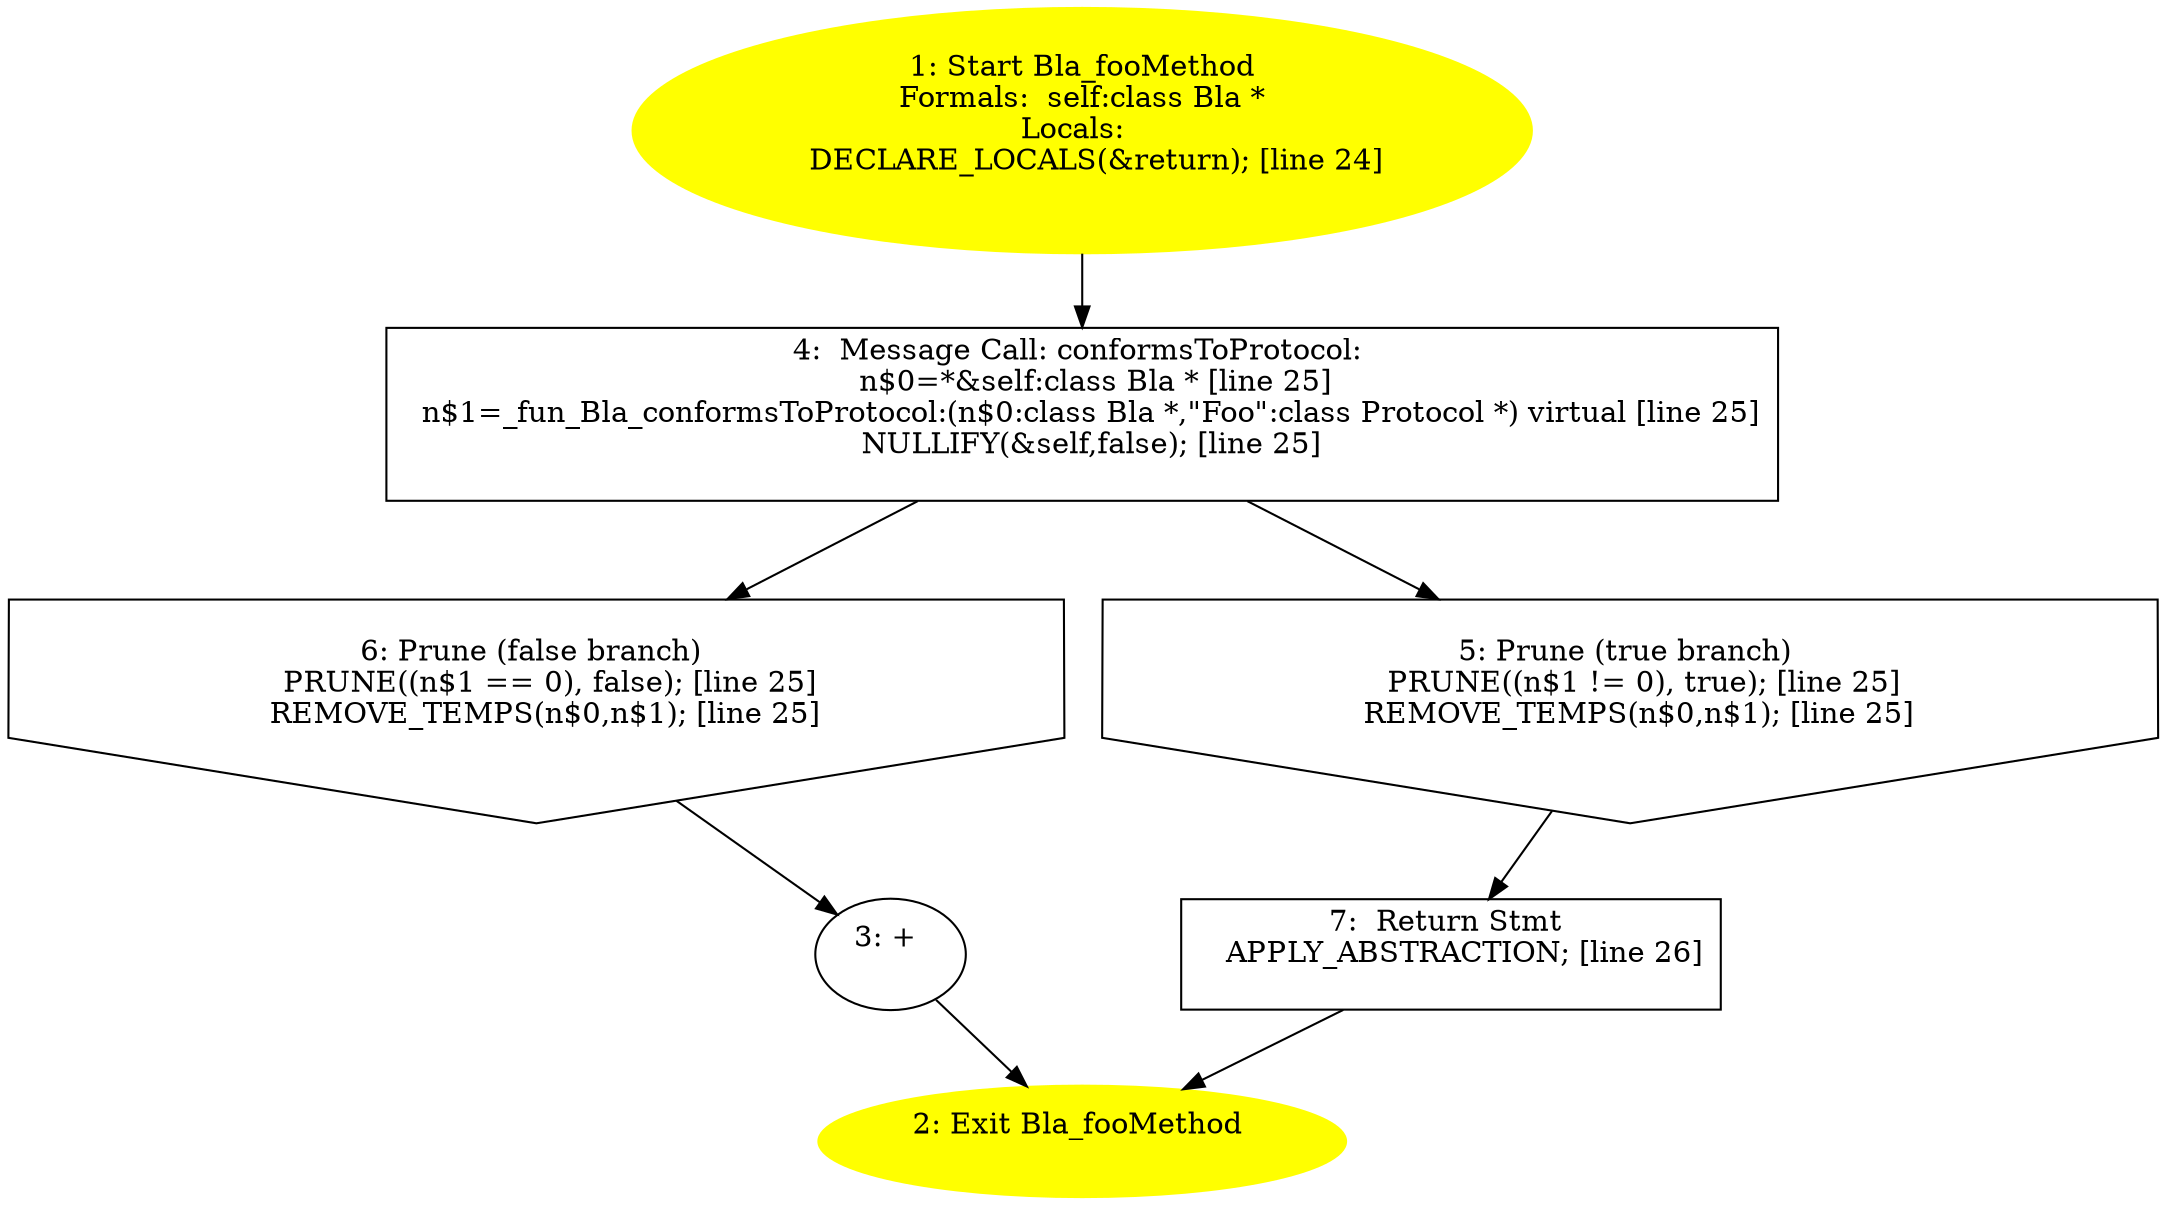 digraph iCFG {
7 [label="7:  Return Stmt \n   APPLY_ABSTRACTION; [line 26]\n " shape="box"]
	

	 7 -> 2 ;
6 [label="6: Prune (false branch) \n   PRUNE((n$1 == 0), false); [line 25]\n  REMOVE_TEMPS(n$0,n$1); [line 25]\n " shape="invhouse"]
	

	 6 -> 3 ;
5 [label="5: Prune (true branch) \n   PRUNE((n$1 != 0), true); [line 25]\n  REMOVE_TEMPS(n$0,n$1); [line 25]\n " shape="invhouse"]
	

	 5 -> 7 ;
4 [label="4:  Message Call: conformsToProtocol: \n   n$0=*&self:class Bla * [line 25]\n  n$1=_fun_Bla_conformsToProtocol:(n$0:class Bla *,\"Foo\":class Protocol *) virtual [line 25]\n  NULLIFY(&self,false); [line 25]\n " shape="box"]
	

	 4 -> 5 ;
	 4 -> 6 ;
3 [label="3: + \n  " ]
	

	 3 -> 2 ;
2 [label="2: Exit Bla_fooMethod \n  " color=yellow style=filled]
	

1 [label="1: Start Bla_fooMethod\nFormals:  self:class Bla *\nLocals:  \n   DECLARE_LOCALS(&return); [line 24]\n " color=yellow style=filled]
	

	 1 -> 4 ;
}
